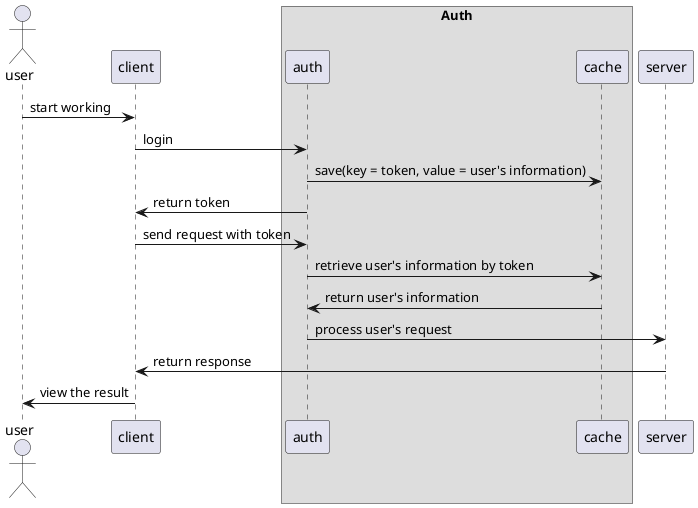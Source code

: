 @startuml
actor user
user -> client: start working
client -> auth: login

box "Auth"
participant auth
participant cache
end box

auth -> cache: save(key = token, value = user's information)
auth -> client: return token
client -> auth: send request with token
auth -> cache: retrieve user's information by token
cache -> auth: return user's information
auth -> server: process user's request
server -> client: return response

client -> user: view the result
@enduml